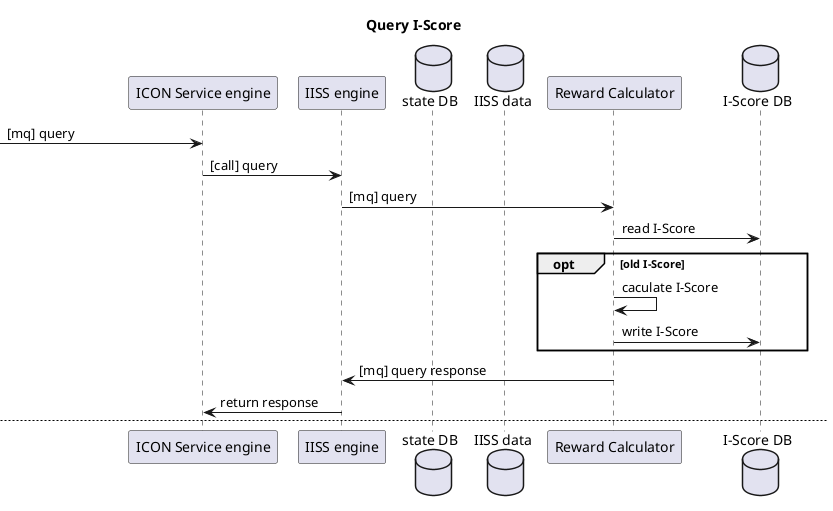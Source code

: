 @startuml
title Query I-Score

participant "ICON Service engine" as IS
participant "IISS engine" as IISS
database "state DB" as SDB
database "IISS data" as ID
participant "Reward Calculator" as RC
database "I-Score DB" as ISDB

-> IS: [mq] query
IS -> IISS: [call] query
IISS -> RC: [mq] query
RC -> ISDB: read I-Score
opt old I-Score
RC -> RC: caculate I-Score
RC -> ISDB: write I-Score
end
RC -> IISS: [mq] query response
IISS -> IS: return response

newpage Claim I-Score

group block invoke

-> IS: [mq] block invoke
IS -> IISS: [call] with TX
IISS -> RC: [mq] claim
RC -> ISDB: read I-Score
opt old I-Score
RC -> RC: caculate I-Score
end
RC -> IISS: claim response
IISS -> IS: return response

end

group write_precommit_state, remove_precommit_state

-> IS: [mq] write_precommit_state\nor remove_precommit_state
IS -> IISS: commit or rollback
IISS -> RC: [mq] commit or rollback
alt commit
RC -> ISDB: set I-Score 0 and \nupdate block height
else rollback
RC -> RC: reset memory
end
RC -> IISS: [mq] commit or rollback response
opt commit
IISS -> SDB: update ICX
end
IISS -> IS: return response

end

@enduml
